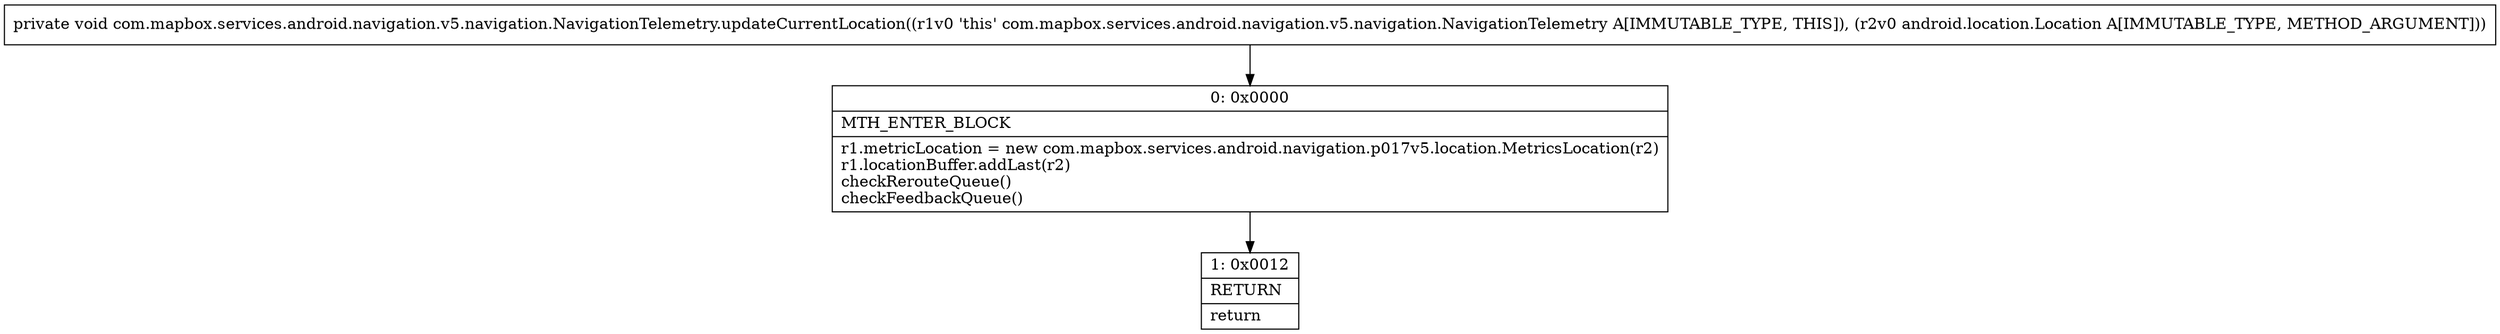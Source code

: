 digraph "CFG forcom.mapbox.services.android.navigation.v5.navigation.NavigationTelemetry.updateCurrentLocation(Landroid\/location\/Location;)V" {
Node_0 [shape=record,label="{0\:\ 0x0000|MTH_ENTER_BLOCK\l|r1.metricLocation = new com.mapbox.services.android.navigation.p017v5.location.MetricsLocation(r2)\lr1.locationBuffer.addLast(r2)\lcheckRerouteQueue()\lcheckFeedbackQueue()\l}"];
Node_1 [shape=record,label="{1\:\ 0x0012|RETURN\l|return\l}"];
MethodNode[shape=record,label="{private void com.mapbox.services.android.navigation.v5.navigation.NavigationTelemetry.updateCurrentLocation((r1v0 'this' com.mapbox.services.android.navigation.v5.navigation.NavigationTelemetry A[IMMUTABLE_TYPE, THIS]), (r2v0 android.location.Location A[IMMUTABLE_TYPE, METHOD_ARGUMENT])) }"];
MethodNode -> Node_0;
Node_0 -> Node_1;
}

